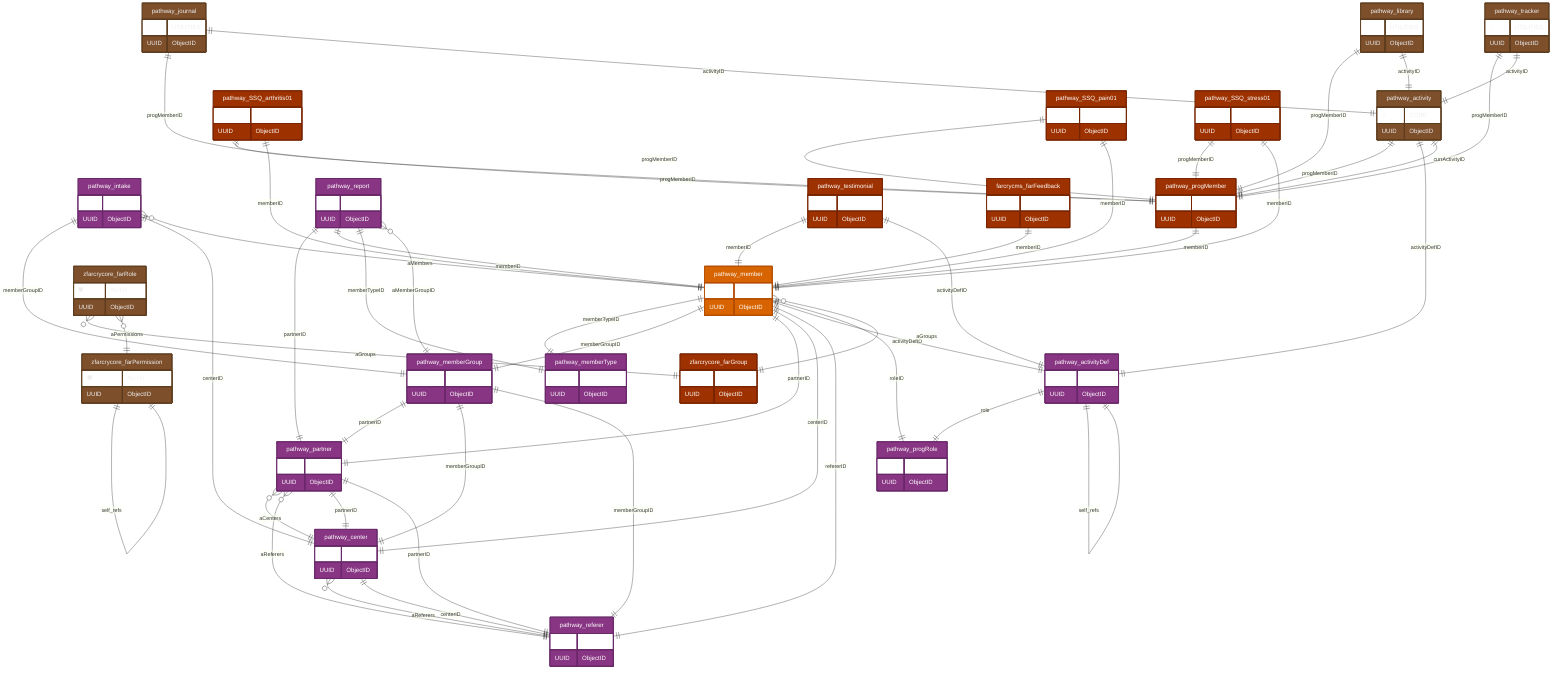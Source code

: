 erDiagram
    %% Parameters:
%%   Focus: member
%%   Domains: participant
%%   Chart Type: ER
    "pathway_activity" {
        🔥 CORE UUID ObjectID
    }

    "pathway_activityDef" {
        🔥 CORE UUID ObjectID
    }

    "pathway_center" {
        🔥 CORE UUID ObjectID
    }

    "pathway_intake" {
        💧 UTILITIES UUID ObjectID
    }

    "pathway_journal" {
        💧 UTILITIES UUID ObjectID
    }

    "pathway_library" {
        💧 UTILITIES UUID ObjectID
    }

    "pathway_member" {
        🔥 CORE UUID ObjectID
    }

    "pathway_memberGroup" {
        🔥 CORE UUID ObjectID
    }

    "pathway_memberType" {
        💧 UTILITIES UUID ObjectID
    }

    "pathway_partner" {
        🔥 CORE UUID ObjectID
    }

    "pathway_progMember" {
        🔥 CORE UUID ObjectID
    }

    "pathway_progRole" {
        📞 SERVICES UUID ObjectID
    }

    "pathway_referer" {
        🔥 CORE UUID ObjectID
    }

    "pathway_report" {
        📞 SERVICES UUID ObjectID
    }

    "pathway_SSQ_arthritis01" {
        💧 UTILITIES UUID ObjectID
    }

    "pathway_SSQ_pain01" {
        💧 UTILITIES UUID ObjectID
    }

    "pathway_SSQ_stress01" {
        💧 UTILITIES UUID ObjectID
    }

    "pathway_testimonial" {
        📞 SERVICES UUID ObjectID
    }

    "pathway_tracker" {
        💧 UTILITIES UUID ObjectID
    }

    "farcrycms_farFeedback" {
        📞 SERVICES UUID ObjectID
    }

    "zfarcrycore_farGroup" {
        🛡️ AUTH UUID ObjectID
    }

    "zfarcrycore_farPermission" {
        🛡️ AUTH UUID ObjectID
    }

    "zfarcrycore_farRole" {
        🛡️ AUTH UUID ObjectID
    }

    %% Direct FK Relationships
    "pathway_activity" ||--|| "pathway_progMember" : progMemberID
    "pathway_activity" ||--|| "pathway_activityDef" : activityDefID
    "pathway_activityDef" ||--|| "pathway_progRole" : role
    "pathway_center" ||--|| "pathway_partner" : partnerID
    "pathway_center" ||--|| "pathway_memberGroup" : memberGroupID
    "pathway_intake" ||--|| "pathway_memberGroup" : memberGroupID
    "pathway_intake" ||--|| "pathway_center" : centerID
    "pathway_journal" ||--|| "pathway_progMember" : progMemberID
    "pathway_journal" ||--|| "pathway_activity" : activityID
    "pathway_library" ||--|| "pathway_progMember" : progMemberID
    "pathway_library" ||--|| "pathway_activity" : activityID
    "pathway_member" ||--|| "pathway_memberType" : memberTypeID
    "pathway_member" ||--|| "pathway_memberGroup" : memberGroupID
    "pathway_member" ||--|| "pathway_partner" : partnerID
    "pathway_member" ||--|| "pathway_center" : centerID
    "pathway_member" ||--|| "pathway_referer" : refererID
    "pathway_member" ||--|| "pathway_activityDef" : activityDefID
    "pathway_member" ||--|| "pathway_progRole" : roleID
    "pathway_memberGroup" ||--|| "pathway_partner" : partnerID
    "pathway_progMember" ||--|| "pathway_member" : memberID
    "pathway_progMember" ||--|| "pathway_activity" : currActivityID
    "pathway_referer" ||--|| "pathway_partner" : partnerID
    "pathway_referer" ||--|| "pathway_memberGroup" : memberGroupID
    "pathway_referer" ||--|| "pathway_center" : centerID
    "pathway_report" ||--|| "pathway_partner" : partnerID
    "pathway_report" ||--|| "pathway_member" : memberID
    "pathway_report" ||--|| "pathway_memberType" : memberTypeID
    "pathway_SSQ_arthritis01" ||--|| "pathway_progMember" : progMemberID
    "pathway_SSQ_arthritis01" ||--|| "pathway_member" : memberID
    "pathway_SSQ_pain01" ||--|| "pathway_progMember" : progMemberID
    "pathway_SSQ_pain01" ||--|| "pathway_member" : memberID
    "pathway_SSQ_stress01" ||--|| "pathway_progMember" : progMemberID
    "pathway_SSQ_stress01" ||--|| "pathway_member" : memberID
    "pathway_testimonial" ||--|| "pathway_member" : memberID
    "pathway_testimonial" ||--|| "pathway_activityDef" : activityDefID
    "pathway_tracker" ||--|| "pathway_progMember" : progMemberID
    "pathway_tracker" ||--|| "pathway_activity" : activityID
    "farcrycms_farFeedback" ||--|| "pathway_member" : memberID
    %% End Direct FK Relationships

    %% Special Joins
    %% End Special Joins

    %% Self-Referencing Relationships for activityDef
    %% Self-refs include: onEndID, aCuePointActivities, aInteract1Activities, aInteract2Activities, aInteract3Activities, aInteract4Activities, aInteract5Activities
    "pathway_activityDef" ||--|| "pathway_activityDef" : self_refs
    %% End Self-Referencing Relationships for activityDef

    %% Self-Referencing Relationships for farPermission
    %% Self-refs include: aRelatedtypes
    "zfarcrycore_farPermission" ||--|| "zfarcrycore_farPermission" : self_refs
    %% End Self-Referencing Relationships for farPermission

    %% Join Table Relationships
    "pathway_center" }o--|| "pathway_referer" : aReferers
    "pathway_intake" }o--|| "pathway_member" : aMembers
    "pathway_member" }o--|| "zfarcrycore_farGroup" : aGroups
    "pathway_partner" }o--|| "pathway_center" : aCenters
    "pathway_partner" }o--|| "pathway_referer" : aReferers
    "pathway_report" }o--|| "pathway_memberGroup" : aMemberGroupID
    "zfarcrycore_farRole" }o--|| "zfarcrycore_farGroup" : aGroups
    "zfarcrycore_farRole" }o--|| "zfarcrycore_farPermission" : aPermissions
    %% End Join Table Relationships


    %% Entity Styling
    %% domain_other tier
    style pathway_activity fill:#7e4f2b,stroke:#5d3d1f,stroke-width:2px,color:#eceff1
    %% related tier
    style pathway_activityDef fill:#883583,stroke:#6a2a6a,stroke-width:2px,color:#fff
    %% related tier
    style pathway_center fill:#883583,stroke:#6a2a6a,stroke-width:2px,color:#fff
    %% related tier
    style pathway_intake fill:#883583,stroke:#6a2a6a,stroke-width:2px,color:#fff
    %% domain_other tier
    style pathway_journal fill:#7e4f2b,stroke:#5d3d1f,stroke-width:2px,color:#eceff1
    %% domain_other tier
    style pathway_library fill:#7e4f2b,stroke:#5d3d1f,stroke-width:2px,color:#eceff1
    %% focus tier
    style pathway_member fill:#d76400,stroke:#b34d00,stroke-width:2px,color:#fff
    %% related tier
    style pathway_memberGroup fill:#883583,stroke:#6a2a6a,stroke-width:2px,color:#fff
    %% related tier
    style pathway_memberType fill:#883583,stroke:#6a2a6a,stroke-width:2px,color:#fff
    %% related tier
    style pathway_partner fill:#883583,stroke:#6a2a6a,stroke-width:2px,color:#fff
    %% domain_related tier
    style pathway_progMember fill:#9d3100,stroke:#7a2600,stroke-width:2px,color:#fff
    %% related tier
    style pathway_progRole fill:#883583,stroke:#6a2a6a,stroke-width:2px,color:#fff
    %% related tier
    style pathway_referer fill:#883583,stroke:#6a2a6a,stroke-width:2px,color:#fff
    %% related tier
    style pathway_report fill:#883583,stroke:#6a2a6a,stroke-width:2px,color:#fff
    %% domain_related tier
    style pathway_SSQ_arthritis01 fill:#9d3100,stroke:#7a2600,stroke-width:2px,color:#fff
    %% domain_related tier
    style pathway_SSQ_pain01 fill:#9d3100,stroke:#7a2600,stroke-width:2px,color:#fff
    %% domain_related tier
    style pathway_SSQ_stress01 fill:#9d3100,stroke:#7a2600,stroke-width:2px,color:#fff
    %% domain_related tier
    style pathway_testimonial fill:#9d3100,stroke:#7a2600,stroke-width:2px,color:#fff
    %% domain_other tier
    style pathway_tracker fill:#7e4f2b,stroke:#5d3d1f,stroke-width:2px,color:#eceff1
    %% domain_related tier
    style farcrycms_farFeedback fill:#9d3100,stroke:#7a2600,stroke-width:2px,color:#fff
    %% domain_related tier
    style zfarcrycore_farGroup fill:#9d3100,stroke:#7a2600,stroke-width:2px,color:#fff
    %% domain_other tier
    style zfarcrycore_farPermission fill:#7e4f2b,stroke:#5d3d1f,stroke-width:2px,color:#eceff1
    %% domain_other tier
    style zfarcrycore_farRole fill:#7e4f2b,stroke:#5d3d1f,stroke-width:2px,color:#eceff1